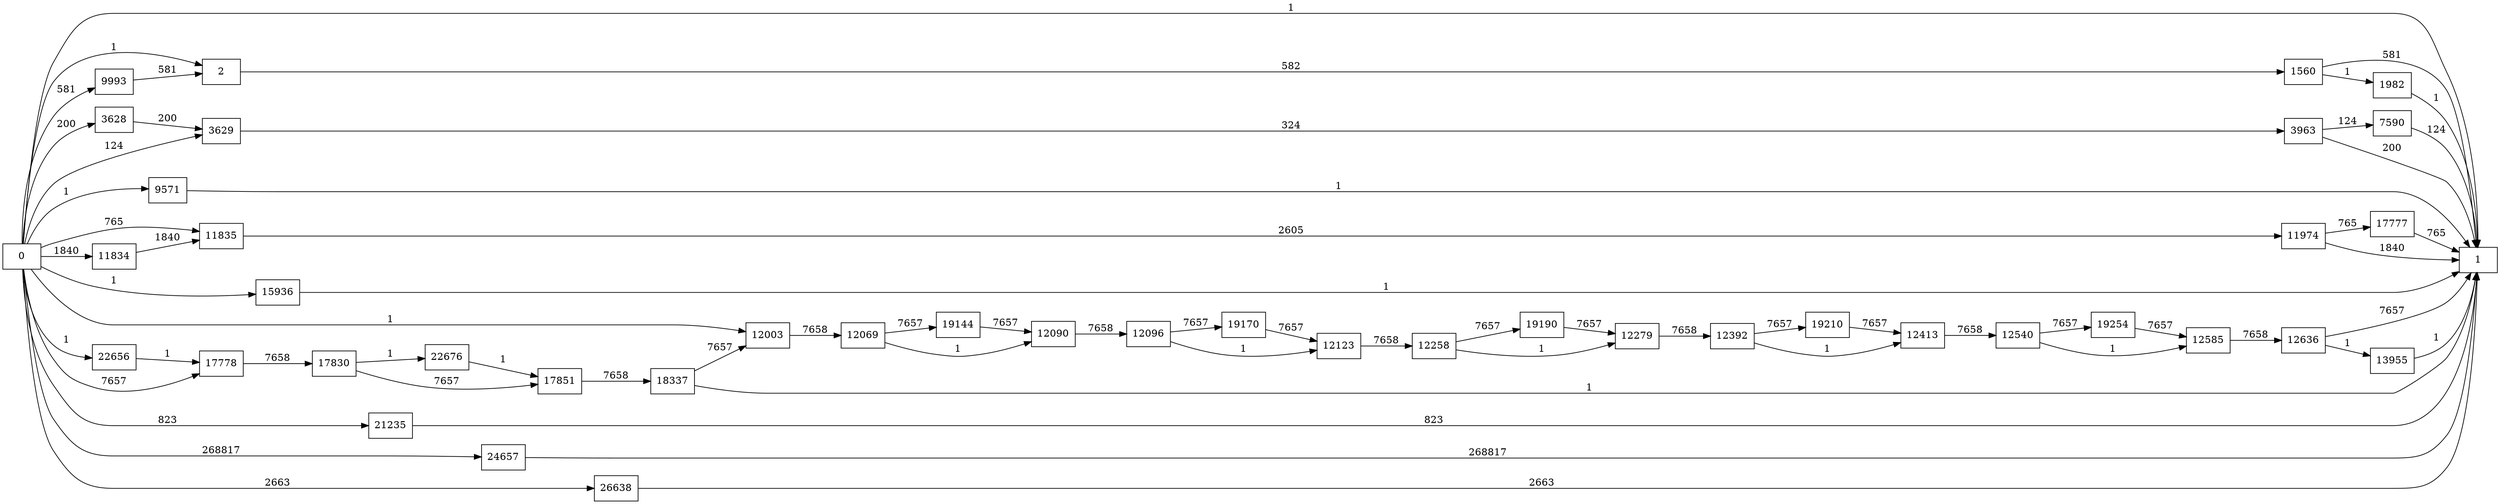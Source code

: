 digraph {
	graph [rankdir=LR]
	node [shape=rectangle]
	2 -> 1560 [label=582]
	1560 -> 1 [label=581]
	1560 -> 1982 [label=1]
	1982 -> 1 [label=1]
	3628 -> 3629 [label=200]
	3629 -> 3963 [label=324]
	3963 -> 1 [label=200]
	3963 -> 7590 [label=124]
	7590 -> 1 [label=124]
	9571 -> 1 [label=1]
	9993 -> 2 [label=581]
	11834 -> 11835 [label=1840]
	11835 -> 11974 [label=2605]
	11974 -> 1 [label=1840]
	11974 -> 17777 [label=765]
	12003 -> 12069 [label=7658]
	12069 -> 12090 [label=1]
	12069 -> 19144 [label=7657]
	12090 -> 12096 [label=7658]
	12096 -> 12123 [label=1]
	12096 -> 19170 [label=7657]
	12123 -> 12258 [label=7658]
	12258 -> 12279 [label=1]
	12258 -> 19190 [label=7657]
	12279 -> 12392 [label=7658]
	12392 -> 12413 [label=1]
	12392 -> 19210 [label=7657]
	12413 -> 12540 [label=7658]
	12540 -> 12585 [label=1]
	12540 -> 19254 [label=7657]
	12585 -> 12636 [label=7658]
	12636 -> 1 [label=7657]
	12636 -> 13955 [label=1]
	13955 -> 1 [label=1]
	15936 -> 1 [label=1]
	17777 -> 1 [label=765]
	17778 -> 17830 [label=7658]
	17830 -> 17851 [label=7657]
	17830 -> 22676 [label=1]
	17851 -> 18337 [label=7658]
	18337 -> 1 [label=1]
	18337 -> 12003 [label=7657]
	19144 -> 12090 [label=7657]
	19170 -> 12123 [label=7657]
	19190 -> 12279 [label=7657]
	19210 -> 12413 [label=7657]
	19254 -> 12585 [label=7657]
	21235 -> 1 [label=823]
	22656 -> 17778 [label=1]
	22676 -> 17851 [label=1]
	24657 -> 1 [label=268817]
	26638 -> 1 [label=2663]
	0 -> 2 [label=1]
	0 -> 3629 [label=124]
	0 -> 11835 [label=765]
	0 -> 17778 [label=7657]
	0 -> 3628 [label=200]
	0 -> 1 [label=1]
	0 -> 9571 [label=1]
	0 -> 9993 [label=581]
	0 -> 11834 [label=1840]
	0 -> 12003 [label=1]
	0 -> 15936 [label=1]
	0 -> 21235 [label=823]
	0 -> 22656 [label=1]
	0 -> 24657 [label=268817]
	0 -> 26638 [label=2663]
}
